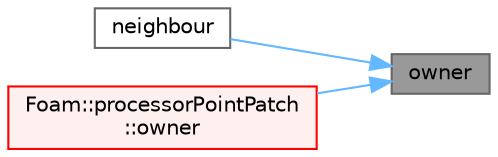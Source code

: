 digraph "owner"
{
 // LATEX_PDF_SIZE
  bgcolor="transparent";
  edge [fontname=Helvetica,fontsize=10,labelfontname=Helvetica,labelfontsize=10];
  node [fontname=Helvetica,fontsize=10,shape=box,height=0.2,width=0.4];
  rankdir="RL";
  Node1 [id="Node000001",label="owner",height=0.2,width=0.4,color="gray40", fillcolor="grey60", style="filled", fontcolor="black",tooltip=" "];
  Node1 -> Node2 [id="edge1_Node000001_Node000002",dir="back",color="steelblue1",style="solid",tooltip=" "];
  Node2 [id="Node000002",label="neighbour",height=0.2,width=0.4,color="grey40", fillcolor="white", style="filled",URL="$classFoam_1_1processorPolyPatch.html#aaf0f7b76236085215ec331d314a54e62",tooltip=" "];
  Node1 -> Node3 [id="edge2_Node000001_Node000003",dir="back",color="steelblue1",style="solid",tooltip=" "];
  Node3 [id="Node000003",label="Foam::processorPointPatch\l::owner",height=0.2,width=0.4,color="red", fillcolor="#FFF0F0", style="filled",URL="$classFoam_1_1processorPointPatch.html#a21dcffdf27811a03e0d7ef231bf18c28",tooltip=" "];
}
